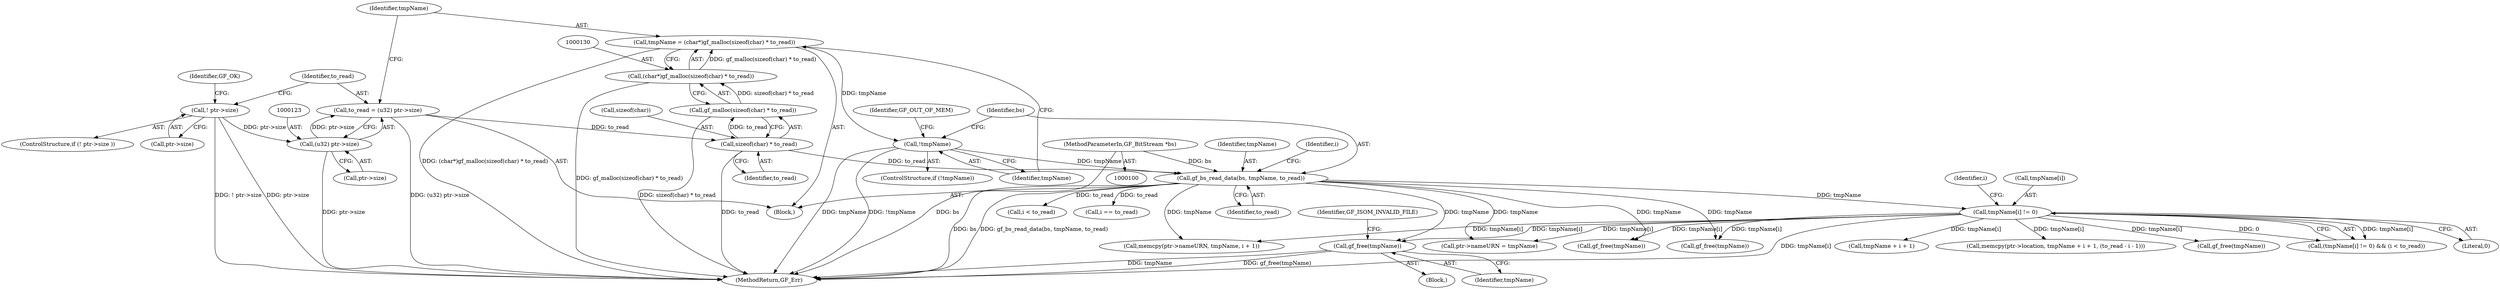 digraph "1_gpac_bceb03fd2be95097a7b409ea59914f332fb6bc86@API" {
"1000166" [label="(Call,gf_free(tmpName))"];
"1000150" [label="(Call,tmpName[i] != 0)"];
"1000141" [label="(Call,gf_bs_read_data(bs, tmpName, to_read))"];
"1000102" [label="(MethodParameterIn,GF_BitStream *bs)"];
"1000137" [label="(Call,!tmpName)"];
"1000127" [label="(Call,tmpName = (char*)gf_malloc(sizeof(char) * to_read))"];
"1000129" [label="(Call,(char*)gf_malloc(sizeof(char) * to_read))"];
"1000131" [label="(Call,gf_malloc(sizeof(char) * to_read))"];
"1000132" [label="(Call,sizeof(char) * to_read)"];
"1000120" [label="(Call,to_read = (u32) ptr->size)"];
"1000122" [label="(Call,(u32) ptr->size)"];
"1000114" [label="(Call,! ptr->size)"];
"1000132" [label="(Call,sizeof(char) * to_read)"];
"1000131" [label="(Call,gf_malloc(sizeof(char) * to_read))"];
"1000127" [label="(Call,tmpName = (char*)gf_malloc(sizeof(char) * to_read))"];
"1000233" [label="(Call,gf_free(tmpName))"];
"1000121" [label="(Identifier,to_read)"];
"1000166" [label="(Call,gf_free(tmpName))"];
"1000124" [label="(Call,ptr->size)"];
"1000113" [label="(ControlStructure,if (! ptr->size ))"];
"1000143" [label="(Identifier,tmpName)"];
"1000129" [label="(Call,(char*)gf_malloc(sizeof(char) * to_read))"];
"1000142" [label="(Identifier,bs)"];
"1000133" [label="(Call,sizeof(char))"];
"1000135" [label="(Identifier,to_read)"];
"1000120" [label="(Call,to_read = (u32) ptr->size)"];
"1000154" [label="(Literal,0)"];
"1000136" [label="(ControlStructure,if (!tmpName))"];
"1000155" [label="(Call,i < to_read)"];
"1000102" [label="(MethodParameterIn,GF_BitStream *bs)"];
"1000162" [label="(Call,i == to_read)"];
"1000114" [label="(Call,! ptr->size)"];
"1000258" [label="(Call,tmpName + i + 1)"];
"1000141" [label="(Call,gf_bs_read_data(bs, tmpName, to_read))"];
"1000177" [label="(Call,ptr->nameURN = tmpName)"];
"1000119" [label="(Identifier,GF_OK)"];
"1000254" [label="(Call,memcpy(ptr->location, tmpName + i + 1, (to_read - i - 1)))"];
"1000103" [label="(Block,)"];
"1000138" [label="(Identifier,tmpName)"];
"1000128" [label="(Identifier,tmpName)"];
"1000122" [label="(Call,(u32) ptr->size)"];
"1000169" [label="(Identifier,GF_ISOM_INVALID_FILE)"];
"1000208" [label="(Call,gf_free(tmpName))"];
"1000151" [label="(Call,tmpName[i])"];
"1000140" [label="(Identifier,GF_OUT_OF_MEM)"];
"1000137" [label="(Call,!tmpName)"];
"1000167" [label="(Identifier,tmpName)"];
"1000268" [label="(Call,gf_free(tmpName))"];
"1000144" [label="(Identifier,to_read)"];
"1000150" [label="(Call,tmpName[i] != 0)"];
"1000165" [label="(Block,)"];
"1000146" [label="(Identifier,i)"];
"1000149" [label="(Call,(tmpName[i] != 0) && (i < to_read))"];
"1000115" [label="(Call,ptr->size)"];
"1000156" [label="(Identifier,i)"];
"1000246" [label="(Call,memcpy(ptr->nameURN, tmpName, i + 1))"];
"1000272" [label="(MethodReturn,GF_Err)"];
"1000166" -> "1000165"  [label="AST: "];
"1000166" -> "1000167"  [label="CFG: "];
"1000167" -> "1000166"  [label="AST: "];
"1000169" -> "1000166"  [label="CFG: "];
"1000166" -> "1000272"  [label="DDG: gf_free(tmpName)"];
"1000166" -> "1000272"  [label="DDG: tmpName"];
"1000150" -> "1000166"  [label="DDG: tmpName[i]"];
"1000141" -> "1000166"  [label="DDG: tmpName"];
"1000150" -> "1000149"  [label="AST: "];
"1000150" -> "1000154"  [label="CFG: "];
"1000151" -> "1000150"  [label="AST: "];
"1000154" -> "1000150"  [label="AST: "];
"1000156" -> "1000150"  [label="CFG: "];
"1000149" -> "1000150"  [label="CFG: "];
"1000150" -> "1000272"  [label="DDG: tmpName[i]"];
"1000150" -> "1000149"  [label="DDG: tmpName[i]"];
"1000150" -> "1000149"  [label="DDG: 0"];
"1000141" -> "1000150"  [label="DDG: tmpName"];
"1000150" -> "1000177"  [label="DDG: tmpName[i]"];
"1000150" -> "1000208"  [label="DDG: tmpName[i]"];
"1000150" -> "1000233"  [label="DDG: tmpName[i]"];
"1000150" -> "1000246"  [label="DDG: tmpName[i]"];
"1000150" -> "1000254"  [label="DDG: tmpName[i]"];
"1000150" -> "1000258"  [label="DDG: tmpName[i]"];
"1000150" -> "1000268"  [label="DDG: tmpName[i]"];
"1000141" -> "1000103"  [label="AST: "];
"1000141" -> "1000144"  [label="CFG: "];
"1000142" -> "1000141"  [label="AST: "];
"1000143" -> "1000141"  [label="AST: "];
"1000144" -> "1000141"  [label="AST: "];
"1000146" -> "1000141"  [label="CFG: "];
"1000141" -> "1000272"  [label="DDG: bs"];
"1000141" -> "1000272"  [label="DDG: gf_bs_read_data(bs, tmpName, to_read)"];
"1000102" -> "1000141"  [label="DDG: bs"];
"1000137" -> "1000141"  [label="DDG: tmpName"];
"1000132" -> "1000141"  [label="DDG: to_read"];
"1000141" -> "1000155"  [label="DDG: to_read"];
"1000141" -> "1000162"  [label="DDG: to_read"];
"1000141" -> "1000177"  [label="DDG: tmpName"];
"1000141" -> "1000208"  [label="DDG: tmpName"];
"1000141" -> "1000233"  [label="DDG: tmpName"];
"1000141" -> "1000246"  [label="DDG: tmpName"];
"1000102" -> "1000100"  [label="AST: "];
"1000102" -> "1000272"  [label="DDG: bs"];
"1000137" -> "1000136"  [label="AST: "];
"1000137" -> "1000138"  [label="CFG: "];
"1000138" -> "1000137"  [label="AST: "];
"1000140" -> "1000137"  [label="CFG: "];
"1000142" -> "1000137"  [label="CFG: "];
"1000137" -> "1000272"  [label="DDG: tmpName"];
"1000137" -> "1000272"  [label="DDG: !tmpName"];
"1000127" -> "1000137"  [label="DDG: tmpName"];
"1000127" -> "1000103"  [label="AST: "];
"1000127" -> "1000129"  [label="CFG: "];
"1000128" -> "1000127"  [label="AST: "];
"1000129" -> "1000127"  [label="AST: "];
"1000138" -> "1000127"  [label="CFG: "];
"1000127" -> "1000272"  [label="DDG: (char*)gf_malloc(sizeof(char) * to_read)"];
"1000129" -> "1000127"  [label="DDG: gf_malloc(sizeof(char) * to_read)"];
"1000129" -> "1000131"  [label="CFG: "];
"1000130" -> "1000129"  [label="AST: "];
"1000131" -> "1000129"  [label="AST: "];
"1000129" -> "1000272"  [label="DDG: gf_malloc(sizeof(char) * to_read)"];
"1000131" -> "1000129"  [label="DDG: sizeof(char) * to_read"];
"1000131" -> "1000132"  [label="CFG: "];
"1000132" -> "1000131"  [label="AST: "];
"1000131" -> "1000272"  [label="DDG: sizeof(char) * to_read"];
"1000132" -> "1000131"  [label="DDG: to_read"];
"1000132" -> "1000135"  [label="CFG: "];
"1000133" -> "1000132"  [label="AST: "];
"1000135" -> "1000132"  [label="AST: "];
"1000132" -> "1000272"  [label="DDG: to_read"];
"1000120" -> "1000132"  [label="DDG: to_read"];
"1000120" -> "1000103"  [label="AST: "];
"1000120" -> "1000122"  [label="CFG: "];
"1000121" -> "1000120"  [label="AST: "];
"1000122" -> "1000120"  [label="AST: "];
"1000128" -> "1000120"  [label="CFG: "];
"1000120" -> "1000272"  [label="DDG: (u32) ptr->size"];
"1000122" -> "1000120"  [label="DDG: ptr->size"];
"1000122" -> "1000124"  [label="CFG: "];
"1000123" -> "1000122"  [label="AST: "];
"1000124" -> "1000122"  [label="AST: "];
"1000122" -> "1000272"  [label="DDG: ptr->size"];
"1000114" -> "1000122"  [label="DDG: ptr->size"];
"1000114" -> "1000113"  [label="AST: "];
"1000114" -> "1000115"  [label="CFG: "];
"1000115" -> "1000114"  [label="AST: "];
"1000119" -> "1000114"  [label="CFG: "];
"1000121" -> "1000114"  [label="CFG: "];
"1000114" -> "1000272"  [label="DDG: ! ptr->size"];
"1000114" -> "1000272"  [label="DDG: ptr->size"];
}

